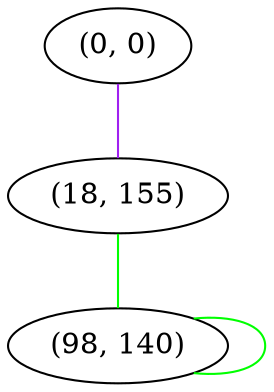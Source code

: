 graph "" {
"(0, 0)";
"(18, 155)";
"(98, 140)";
"(0, 0)" -- "(18, 155)"  [color=purple, key=0, weight=4];
"(18, 155)" -- "(98, 140)"  [color=green, key=0, weight=2];
"(98, 140)" -- "(98, 140)"  [color=green, key=0, weight=2];
}
